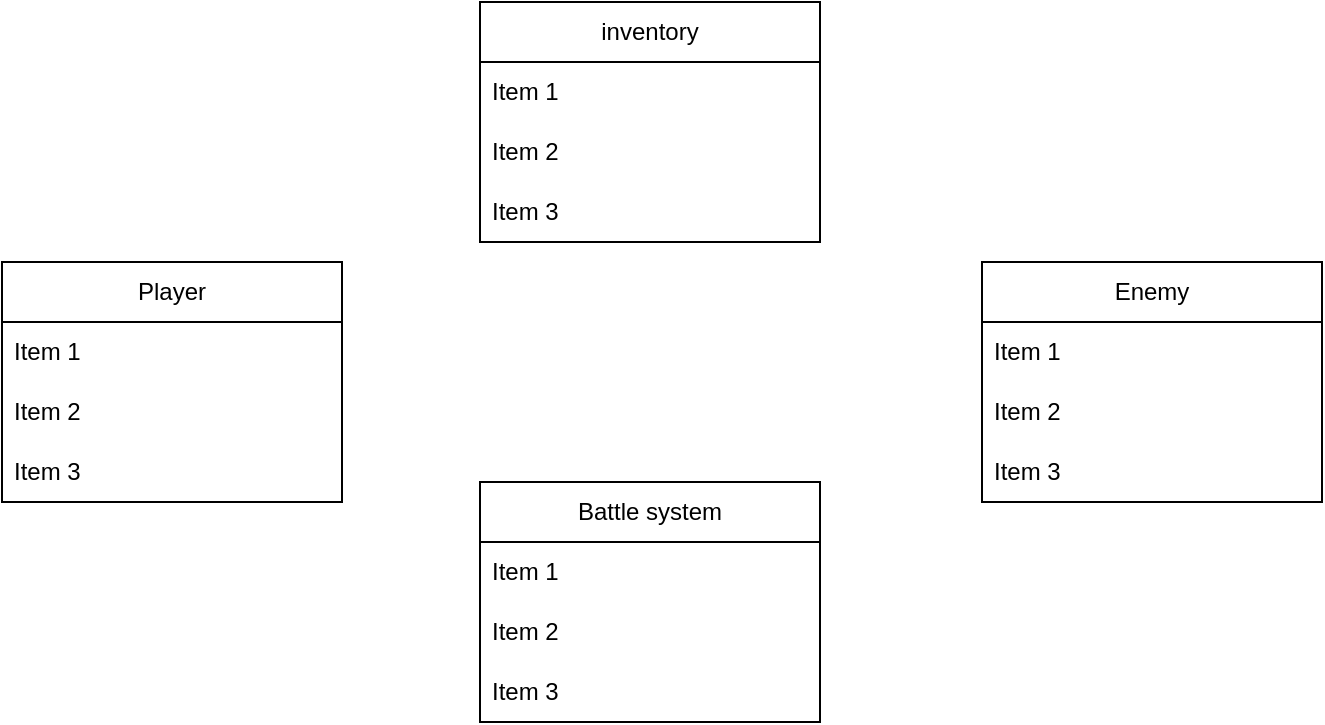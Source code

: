 <mxfile version="24.7.12">
  <diagram id="C5RBs43oDa-KdzZeNtuy" name="Page-1">
    <mxGraphModel dx="1434" dy="763" grid="1" gridSize="10" guides="1" tooltips="1" connect="1" arrows="1" fold="1" page="1" pageScale="1" pageWidth="827" pageHeight="1169" math="0" shadow="0">
      <root>
        <mxCell id="WIyWlLk6GJQsqaUBKTNV-0" />
        <mxCell id="WIyWlLk6GJQsqaUBKTNV-1" parent="WIyWlLk6GJQsqaUBKTNV-0" />
        <mxCell id="SzwO_q1eI4uyKtUK9L30-2" value="Player" style="swimlane;fontStyle=0;childLayout=stackLayout;horizontal=1;startSize=30;horizontalStack=0;resizeParent=1;resizeParentMax=0;resizeLast=0;collapsible=1;marginBottom=0;whiteSpace=wrap;html=1;" parent="WIyWlLk6GJQsqaUBKTNV-1" vertex="1">
          <mxGeometry x="90" y="150" width="170" height="120" as="geometry" />
        </mxCell>
        <mxCell id="SzwO_q1eI4uyKtUK9L30-3" value="Item 1" style="text;strokeColor=none;fillColor=none;align=left;verticalAlign=middle;spacingLeft=4;spacingRight=4;overflow=hidden;points=[[0,0.5],[1,0.5]];portConstraint=eastwest;rotatable=0;whiteSpace=wrap;html=1;" parent="SzwO_q1eI4uyKtUK9L30-2" vertex="1">
          <mxGeometry y="30" width="170" height="30" as="geometry" />
        </mxCell>
        <mxCell id="SzwO_q1eI4uyKtUK9L30-4" value="Item 2" style="text;strokeColor=none;fillColor=none;align=left;verticalAlign=middle;spacingLeft=4;spacingRight=4;overflow=hidden;points=[[0,0.5],[1,0.5]];portConstraint=eastwest;rotatable=0;whiteSpace=wrap;html=1;" parent="SzwO_q1eI4uyKtUK9L30-2" vertex="1">
          <mxGeometry y="60" width="170" height="30" as="geometry" />
        </mxCell>
        <mxCell id="SzwO_q1eI4uyKtUK9L30-5" value="Item 3" style="text;strokeColor=none;fillColor=none;align=left;verticalAlign=middle;spacingLeft=4;spacingRight=4;overflow=hidden;points=[[0,0.5],[1,0.5]];portConstraint=eastwest;rotatable=0;whiteSpace=wrap;html=1;" parent="SzwO_q1eI4uyKtUK9L30-2" vertex="1">
          <mxGeometry y="90" width="170" height="30" as="geometry" />
        </mxCell>
        <mxCell id="SzwO_q1eI4uyKtUK9L30-10" value="inventory" style="swimlane;fontStyle=0;childLayout=stackLayout;horizontal=1;startSize=30;horizontalStack=0;resizeParent=1;resizeParentMax=0;resizeLast=0;collapsible=1;marginBottom=0;whiteSpace=wrap;html=1;" parent="WIyWlLk6GJQsqaUBKTNV-1" vertex="1">
          <mxGeometry x="329" y="20" width="170" height="120" as="geometry" />
        </mxCell>
        <mxCell id="SzwO_q1eI4uyKtUK9L30-11" value="Item 1" style="text;strokeColor=none;fillColor=none;align=left;verticalAlign=middle;spacingLeft=4;spacingRight=4;overflow=hidden;points=[[0,0.5],[1,0.5]];portConstraint=eastwest;rotatable=0;whiteSpace=wrap;html=1;" parent="SzwO_q1eI4uyKtUK9L30-10" vertex="1">
          <mxGeometry y="30" width="170" height="30" as="geometry" />
        </mxCell>
        <mxCell id="SzwO_q1eI4uyKtUK9L30-12" value="Item 2" style="text;strokeColor=none;fillColor=none;align=left;verticalAlign=middle;spacingLeft=4;spacingRight=4;overflow=hidden;points=[[0,0.5],[1,0.5]];portConstraint=eastwest;rotatable=0;whiteSpace=wrap;html=1;" parent="SzwO_q1eI4uyKtUK9L30-10" vertex="1">
          <mxGeometry y="60" width="170" height="30" as="geometry" />
        </mxCell>
        <mxCell id="SzwO_q1eI4uyKtUK9L30-13" value="Item 3" style="text;strokeColor=none;fillColor=none;align=left;verticalAlign=middle;spacingLeft=4;spacingRight=4;overflow=hidden;points=[[0,0.5],[1,0.5]];portConstraint=eastwest;rotatable=0;whiteSpace=wrap;html=1;" parent="SzwO_q1eI4uyKtUK9L30-10" vertex="1">
          <mxGeometry y="90" width="170" height="30" as="geometry" />
        </mxCell>
        <mxCell id="SzwO_q1eI4uyKtUK9L30-14" value="Battle system" style="swimlane;fontStyle=0;childLayout=stackLayout;horizontal=1;startSize=30;horizontalStack=0;resizeParent=1;resizeParentMax=0;resizeLast=0;collapsible=1;marginBottom=0;whiteSpace=wrap;html=1;" parent="WIyWlLk6GJQsqaUBKTNV-1" vertex="1">
          <mxGeometry x="329" y="260" width="170" height="120" as="geometry" />
        </mxCell>
        <mxCell id="SzwO_q1eI4uyKtUK9L30-15" value="Item 1" style="text;strokeColor=none;fillColor=none;align=left;verticalAlign=middle;spacingLeft=4;spacingRight=4;overflow=hidden;points=[[0,0.5],[1,0.5]];portConstraint=eastwest;rotatable=0;whiteSpace=wrap;html=1;" parent="SzwO_q1eI4uyKtUK9L30-14" vertex="1">
          <mxGeometry y="30" width="170" height="30" as="geometry" />
        </mxCell>
        <mxCell id="SzwO_q1eI4uyKtUK9L30-16" value="Item 2" style="text;strokeColor=none;fillColor=none;align=left;verticalAlign=middle;spacingLeft=4;spacingRight=4;overflow=hidden;points=[[0,0.5],[1,0.5]];portConstraint=eastwest;rotatable=0;whiteSpace=wrap;html=1;" parent="SzwO_q1eI4uyKtUK9L30-14" vertex="1">
          <mxGeometry y="60" width="170" height="30" as="geometry" />
        </mxCell>
        <mxCell id="SzwO_q1eI4uyKtUK9L30-17" value="Item 3" style="text;strokeColor=none;fillColor=none;align=left;verticalAlign=middle;spacingLeft=4;spacingRight=4;overflow=hidden;points=[[0,0.5],[1,0.5]];portConstraint=eastwest;rotatable=0;whiteSpace=wrap;html=1;" parent="SzwO_q1eI4uyKtUK9L30-14" vertex="1">
          <mxGeometry y="90" width="170" height="30" as="geometry" />
        </mxCell>
        <mxCell id="SzwO_q1eI4uyKtUK9L30-18" value="Enemy" style="swimlane;fontStyle=0;childLayout=stackLayout;horizontal=1;startSize=30;horizontalStack=0;resizeParent=1;resizeParentMax=0;resizeLast=0;collapsible=1;marginBottom=0;whiteSpace=wrap;html=1;" parent="WIyWlLk6GJQsqaUBKTNV-1" vertex="1">
          <mxGeometry x="580" y="150" width="170" height="120" as="geometry" />
        </mxCell>
        <mxCell id="SzwO_q1eI4uyKtUK9L30-19" value="Item 1" style="text;strokeColor=none;fillColor=none;align=left;verticalAlign=middle;spacingLeft=4;spacingRight=4;overflow=hidden;points=[[0,0.5],[1,0.5]];portConstraint=eastwest;rotatable=0;whiteSpace=wrap;html=1;" parent="SzwO_q1eI4uyKtUK9L30-18" vertex="1">
          <mxGeometry y="30" width="170" height="30" as="geometry" />
        </mxCell>
        <mxCell id="SzwO_q1eI4uyKtUK9L30-20" value="Item 2" style="text;strokeColor=none;fillColor=none;align=left;verticalAlign=middle;spacingLeft=4;spacingRight=4;overflow=hidden;points=[[0,0.5],[1,0.5]];portConstraint=eastwest;rotatable=0;whiteSpace=wrap;html=1;" parent="SzwO_q1eI4uyKtUK9L30-18" vertex="1">
          <mxGeometry y="60" width="170" height="30" as="geometry" />
        </mxCell>
        <mxCell id="SzwO_q1eI4uyKtUK9L30-21" value="Item 3" style="text;strokeColor=none;fillColor=none;align=left;verticalAlign=middle;spacingLeft=4;spacingRight=4;overflow=hidden;points=[[0,0.5],[1,0.5]];portConstraint=eastwest;rotatable=0;whiteSpace=wrap;html=1;" parent="SzwO_q1eI4uyKtUK9L30-18" vertex="1">
          <mxGeometry y="90" width="170" height="30" as="geometry" />
        </mxCell>
      </root>
    </mxGraphModel>
  </diagram>
</mxfile>
